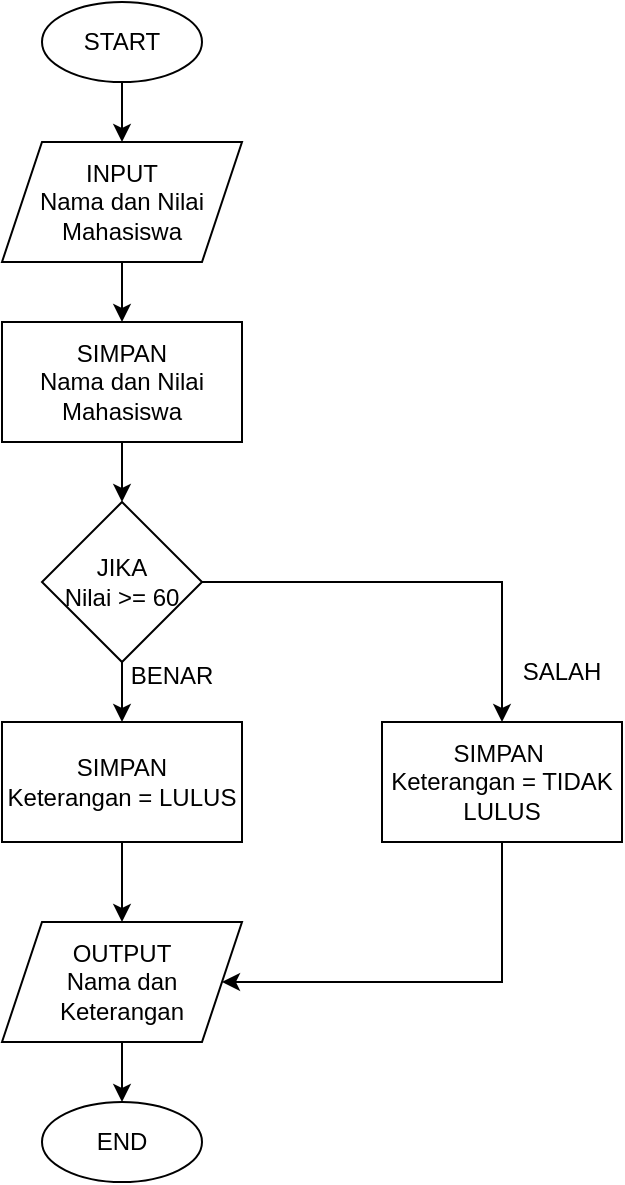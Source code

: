<mxfile version="20.3.7" type="device"><diagram id="C5RBs43oDa-KdzZeNtuy" name="Page-1"><mxGraphModel dx="946" dy="646" grid="1" gridSize="10" guides="1" tooltips="1" connect="1" arrows="1" fold="1" page="1" pageScale="1" pageWidth="827" pageHeight="1169" math="0" shadow="0"><root><mxCell id="WIyWlLk6GJQsqaUBKTNV-0"/><mxCell id="WIyWlLk6GJQsqaUBKTNV-1" parent="WIyWlLk6GJQsqaUBKTNV-0"/><mxCell id="09_yawAtq5YZRQQRtRq--4" style="edgeStyle=orthogonalEdgeStyle;rounded=0;orthogonalLoop=1;jettySize=auto;html=1;entryX=0.5;entryY=0;entryDx=0;entryDy=0;" edge="1" parent="WIyWlLk6GJQsqaUBKTNV-1" source="09_yawAtq5YZRQQRtRq--0" target="09_yawAtq5YZRQQRtRq--2"><mxGeometry relative="1" as="geometry"/></mxCell><mxCell id="09_yawAtq5YZRQQRtRq--0" value="START" style="ellipse;whiteSpace=wrap;html=1;" vertex="1" parent="WIyWlLk6GJQsqaUBKTNV-1"><mxGeometry x="360" y="20" width="80" height="40" as="geometry"/></mxCell><mxCell id="09_yawAtq5YZRQQRtRq--1" value="END" style="ellipse;whiteSpace=wrap;html=1;" vertex="1" parent="WIyWlLk6GJQsqaUBKTNV-1"><mxGeometry x="360" y="570" width="80" height="40" as="geometry"/></mxCell><mxCell id="09_yawAtq5YZRQQRtRq--5" style="edgeStyle=orthogonalEdgeStyle;rounded=0;orthogonalLoop=1;jettySize=auto;html=1;entryX=0.5;entryY=0;entryDx=0;entryDy=0;" edge="1" parent="WIyWlLk6GJQsqaUBKTNV-1" source="09_yawAtq5YZRQQRtRq--2" target="09_yawAtq5YZRQQRtRq--3"><mxGeometry relative="1" as="geometry"/></mxCell><mxCell id="09_yawAtq5YZRQQRtRq--2" value="INPUT&lt;br&gt;Nama dan Nilai Mahasiswa" style="shape=parallelogram;perimeter=parallelogramPerimeter;whiteSpace=wrap;html=1;fixedSize=1;" vertex="1" parent="WIyWlLk6GJQsqaUBKTNV-1"><mxGeometry x="340" y="90" width="120" height="60" as="geometry"/></mxCell><mxCell id="09_yawAtq5YZRQQRtRq--7" style="edgeStyle=orthogonalEdgeStyle;rounded=0;orthogonalLoop=1;jettySize=auto;html=1;entryX=0.5;entryY=0;entryDx=0;entryDy=0;" edge="1" parent="WIyWlLk6GJQsqaUBKTNV-1" source="09_yawAtq5YZRQQRtRq--3" target="09_yawAtq5YZRQQRtRq--6"><mxGeometry relative="1" as="geometry"/></mxCell><mxCell id="09_yawAtq5YZRQQRtRq--3" value="SIMPAN&lt;br&gt;Nama dan Nilai&lt;br&gt;Mahasiswa" style="rounded=0;whiteSpace=wrap;html=1;" vertex="1" parent="WIyWlLk6GJQsqaUBKTNV-1"><mxGeometry x="340" y="180" width="120" height="60" as="geometry"/></mxCell><mxCell id="09_yawAtq5YZRQQRtRq--10" style="edgeStyle=orthogonalEdgeStyle;rounded=0;orthogonalLoop=1;jettySize=auto;html=1;entryX=0.5;entryY=0;entryDx=0;entryDy=0;" edge="1" parent="WIyWlLk6GJQsqaUBKTNV-1" source="09_yawAtq5YZRQQRtRq--6" target="09_yawAtq5YZRQQRtRq--8"><mxGeometry relative="1" as="geometry"/></mxCell><mxCell id="09_yawAtq5YZRQQRtRq--11" style="edgeStyle=orthogonalEdgeStyle;rounded=0;orthogonalLoop=1;jettySize=auto;html=1;entryX=0.5;entryY=0;entryDx=0;entryDy=0;" edge="1" parent="WIyWlLk6GJQsqaUBKTNV-1" source="09_yawAtq5YZRQQRtRq--6" target="09_yawAtq5YZRQQRtRq--9"><mxGeometry relative="1" as="geometry"/></mxCell><mxCell id="09_yawAtq5YZRQQRtRq--6" value="JIKA&lt;br&gt;Nilai &amp;gt;= 60" style="rhombus;whiteSpace=wrap;html=1;" vertex="1" parent="WIyWlLk6GJQsqaUBKTNV-1"><mxGeometry x="360" y="270" width="80" height="80" as="geometry"/></mxCell><mxCell id="09_yawAtq5YZRQQRtRq--15" style="edgeStyle=orthogonalEdgeStyle;rounded=0;orthogonalLoop=1;jettySize=auto;html=1;entryX=0.5;entryY=0;entryDx=0;entryDy=0;" edge="1" parent="WIyWlLk6GJQsqaUBKTNV-1" source="09_yawAtq5YZRQQRtRq--8" target="09_yawAtq5YZRQQRtRq--14"><mxGeometry relative="1" as="geometry"/></mxCell><mxCell id="09_yawAtq5YZRQQRtRq--8" value="SIMPAN&lt;br&gt;Keterangan = LULUS" style="rounded=0;whiteSpace=wrap;html=1;" vertex="1" parent="WIyWlLk6GJQsqaUBKTNV-1"><mxGeometry x="340" y="380" width="120" height="60" as="geometry"/></mxCell><mxCell id="09_yawAtq5YZRQQRtRq--17" style="edgeStyle=orthogonalEdgeStyle;rounded=0;orthogonalLoop=1;jettySize=auto;html=1;" edge="1" parent="WIyWlLk6GJQsqaUBKTNV-1" source="09_yawAtq5YZRQQRtRq--9" target="09_yawAtq5YZRQQRtRq--14"><mxGeometry relative="1" as="geometry"><Array as="points"><mxPoint x="590" y="510"/></Array></mxGeometry></mxCell><mxCell id="09_yawAtq5YZRQQRtRq--9" value="SIMPAN&amp;nbsp;&lt;br&gt;Keterangan = TIDAK LULUS" style="rounded=0;whiteSpace=wrap;html=1;" vertex="1" parent="WIyWlLk6GJQsqaUBKTNV-1"><mxGeometry x="530" y="380" width="120" height="60" as="geometry"/></mxCell><mxCell id="09_yawAtq5YZRQQRtRq--12" value="BENAR" style="text;html=1;strokeColor=none;fillColor=none;align=center;verticalAlign=middle;whiteSpace=wrap;rounded=0;" vertex="1" parent="WIyWlLk6GJQsqaUBKTNV-1"><mxGeometry x="395" y="342" width="60" height="30" as="geometry"/></mxCell><mxCell id="09_yawAtq5YZRQQRtRq--13" value="SALAH" style="text;html=1;strokeColor=none;fillColor=none;align=center;verticalAlign=middle;whiteSpace=wrap;rounded=0;" vertex="1" parent="WIyWlLk6GJQsqaUBKTNV-1"><mxGeometry x="590" y="340" width="60" height="30" as="geometry"/></mxCell><mxCell id="09_yawAtq5YZRQQRtRq--18" style="edgeStyle=orthogonalEdgeStyle;rounded=0;orthogonalLoop=1;jettySize=auto;html=1;entryX=0.5;entryY=0;entryDx=0;entryDy=0;" edge="1" parent="WIyWlLk6GJQsqaUBKTNV-1" source="09_yawAtq5YZRQQRtRq--14" target="09_yawAtq5YZRQQRtRq--1"><mxGeometry relative="1" as="geometry"/></mxCell><mxCell id="09_yawAtq5YZRQQRtRq--14" value="OUTPUT&lt;br&gt;Nama dan Keterangan" style="shape=parallelogram;perimeter=parallelogramPerimeter;whiteSpace=wrap;html=1;fixedSize=1;" vertex="1" parent="WIyWlLk6GJQsqaUBKTNV-1"><mxGeometry x="340" y="480" width="120" height="60" as="geometry"/></mxCell></root></mxGraphModel></diagram></mxfile>